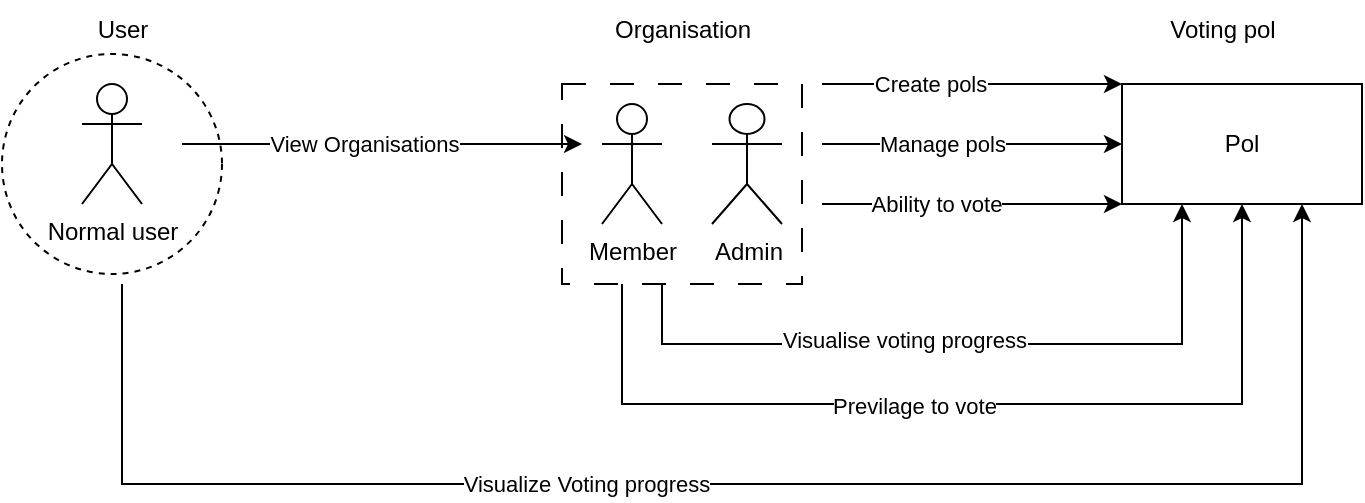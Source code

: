 <mxfile version="21.5.2" type="github">
  <diagram name="Page-1" id="u3HGcEK10pWyirEL2DL3">
    <mxGraphModel dx="1122" dy="724" grid="1" gridSize="10" guides="1" tooltips="1" connect="1" arrows="1" fold="1" page="1" pageScale="1" pageWidth="850" pageHeight="1100" math="0" shadow="0">
      <root>
        <mxCell id="0" />
        <mxCell id="1" parent="0" />
        <mxCell id="VpcK7lyo6br8hOPn_edR-1" value="User" style="text;html=1;align=center;verticalAlign=middle;resizable=0;points=[];autosize=1;strokeColor=none;fillColor=none;" vertex="1" parent="1">
          <mxGeometry x="55" y="38" width="50" height="30" as="geometry" />
        </mxCell>
        <mxCell id="VpcK7lyo6br8hOPn_edR-2" value="Organisation" style="text;html=1;align=center;verticalAlign=middle;resizable=0;points=[];autosize=1;strokeColor=none;fillColor=none;" vertex="1" parent="1">
          <mxGeometry x="315" y="38" width="90" height="30" as="geometry" />
        </mxCell>
        <mxCell id="VpcK7lyo6br8hOPn_edR-3" value="Voting pol" style="text;html=1;align=center;verticalAlign=middle;resizable=0;points=[];autosize=1;strokeColor=none;fillColor=none;" vertex="1" parent="1">
          <mxGeometry x="590" y="38" width="80" height="30" as="geometry" />
        </mxCell>
        <mxCell id="VpcK7lyo6br8hOPn_edR-4" value="Normal user" style="shape=umlActor;verticalLabelPosition=bottom;verticalAlign=top;html=1;outlineConnect=0;" vertex="1" parent="1">
          <mxGeometry x="60" y="80" width="30" height="60" as="geometry" />
        </mxCell>
        <mxCell id="VpcK7lyo6br8hOPn_edR-5" value="Member" style="shape=umlActor;verticalLabelPosition=bottom;verticalAlign=top;html=1;outlineConnect=0;" vertex="1" parent="1">
          <mxGeometry x="320" y="90" width="30" height="60" as="geometry" />
        </mxCell>
        <mxCell id="VpcK7lyo6br8hOPn_edR-7" value="Admin" style="shape=umlActor;verticalLabelPosition=bottom;verticalAlign=top;html=1;outlineConnect=0;" vertex="1" parent="1">
          <mxGeometry x="375" y="90" width="35" height="60" as="geometry" />
        </mxCell>
        <mxCell id="VpcK7lyo6br8hOPn_edR-11" value="Pol" style="rounded=0;whiteSpace=wrap;html=1;" vertex="1" parent="1">
          <mxGeometry x="580" y="80" width="120" height="60" as="geometry" />
        </mxCell>
        <mxCell id="VpcK7lyo6br8hOPn_edR-15" value="" style="endArrow=classic;html=1;rounded=0;entryX=0.5;entryY=1;entryDx=0;entryDy=0;" edge="1" parent="1" target="VpcK7lyo6br8hOPn_edR-11">
          <mxGeometry width="50" height="50" relative="1" as="geometry">
            <mxPoint x="330" y="180" as="sourcePoint" />
            <mxPoint x="480" y="310" as="targetPoint" />
            <Array as="points">
              <mxPoint x="330" y="240" />
              <mxPoint x="640" y="240" />
            </Array>
          </mxGeometry>
        </mxCell>
        <mxCell id="VpcK7lyo6br8hOPn_edR-19" value="Previlage to vote" style="edgeLabel;html=1;align=center;verticalAlign=middle;resizable=0;points=[];" vertex="1" connectable="0" parent="VpcK7lyo6br8hOPn_edR-15">
          <mxGeometry x="-0.125" y="-1" relative="1" as="geometry">
            <mxPoint as="offset" />
          </mxGeometry>
        </mxCell>
        <mxCell id="VpcK7lyo6br8hOPn_edR-16" value="" style="endArrow=classic;html=1;rounded=0;entryX=0.25;entryY=1;entryDx=0;entryDy=0;" edge="1" parent="1" target="VpcK7lyo6br8hOPn_edR-11">
          <mxGeometry width="50" height="50" relative="1" as="geometry">
            <mxPoint x="350" y="180" as="sourcePoint" />
            <mxPoint x="480" y="310" as="targetPoint" />
            <Array as="points">
              <mxPoint x="350" y="210" />
              <mxPoint x="610" y="210" />
            </Array>
          </mxGeometry>
        </mxCell>
        <mxCell id="VpcK7lyo6br8hOPn_edR-18" value="Visualise voting progress" style="edgeLabel;html=1;align=center;verticalAlign=middle;resizable=0;points=[];" vertex="1" connectable="0" parent="VpcK7lyo6br8hOPn_edR-16">
          <mxGeometry x="-0.161" y="2" relative="1" as="geometry">
            <mxPoint as="offset" />
          </mxGeometry>
        </mxCell>
        <mxCell id="VpcK7lyo6br8hOPn_edR-20" value="" style="endArrow=classic;html=1;rounded=0;entryX=0;entryY=0.5;entryDx=0;entryDy=0;" edge="1" parent="1" target="VpcK7lyo6br8hOPn_edR-11">
          <mxGeometry width="50" height="50" relative="1" as="geometry">
            <mxPoint x="430" y="110" as="sourcePoint" />
            <mxPoint x="480" y="310" as="targetPoint" />
          </mxGeometry>
        </mxCell>
        <mxCell id="VpcK7lyo6br8hOPn_edR-24" value="Manage pols" style="edgeLabel;html=1;align=center;verticalAlign=middle;resizable=0;points=[];" vertex="1" connectable="0" parent="VpcK7lyo6br8hOPn_edR-20">
          <mxGeometry x="-0.203" relative="1" as="geometry">
            <mxPoint as="offset" />
          </mxGeometry>
        </mxCell>
        <mxCell id="VpcK7lyo6br8hOPn_edR-21" value="" style="endArrow=classic;html=1;rounded=0;entryX=0;entryY=1;entryDx=0;entryDy=0;" edge="1" parent="1" target="VpcK7lyo6br8hOPn_edR-11">
          <mxGeometry width="50" height="50" relative="1" as="geometry">
            <mxPoint x="430" y="140" as="sourcePoint" />
            <mxPoint x="480" y="310" as="targetPoint" />
          </mxGeometry>
        </mxCell>
        <mxCell id="VpcK7lyo6br8hOPn_edR-25" value="Ability to vote" style="edgeLabel;html=1;align=center;verticalAlign=middle;resizable=0;points=[];" vertex="1" connectable="0" parent="VpcK7lyo6br8hOPn_edR-21">
          <mxGeometry x="-0.25" relative="1" as="geometry">
            <mxPoint as="offset" />
          </mxGeometry>
        </mxCell>
        <mxCell id="VpcK7lyo6br8hOPn_edR-22" value="" style="endArrow=classic;html=1;rounded=0;entryX=0;entryY=0;entryDx=0;entryDy=0;" edge="1" parent="1" target="VpcK7lyo6br8hOPn_edR-11">
          <mxGeometry width="50" height="50" relative="1" as="geometry">
            <mxPoint x="430" y="80" as="sourcePoint" />
            <mxPoint x="480" y="310" as="targetPoint" />
          </mxGeometry>
        </mxCell>
        <mxCell id="VpcK7lyo6br8hOPn_edR-23" value="Create pols" style="edgeLabel;html=1;align=center;verticalAlign=middle;resizable=0;points=[];" vertex="1" connectable="0" parent="VpcK7lyo6br8hOPn_edR-22">
          <mxGeometry x="-0.282" relative="1" as="geometry">
            <mxPoint as="offset" />
          </mxGeometry>
        </mxCell>
        <mxCell id="VpcK7lyo6br8hOPn_edR-26" value="" style="endArrow=classic;html=1;rounded=0;entryX=0.75;entryY=1;entryDx=0;entryDy=0;" edge="1" parent="1" target="VpcK7lyo6br8hOPn_edR-11">
          <mxGeometry width="50" height="50" relative="1" as="geometry">
            <mxPoint x="80" y="180" as="sourcePoint" />
            <mxPoint x="480" y="310" as="targetPoint" />
            <Array as="points">
              <mxPoint x="80" y="280" />
              <mxPoint x="670" y="280" />
            </Array>
          </mxGeometry>
        </mxCell>
        <mxCell id="VpcK7lyo6br8hOPn_edR-27" value="Visualize Voting progress" style="edgeLabel;html=1;align=center;verticalAlign=middle;resizable=0;points=[];" vertex="1" connectable="0" parent="VpcK7lyo6br8hOPn_edR-26">
          <mxGeometry x="-0.2" relative="1" as="geometry">
            <mxPoint as="offset" />
          </mxGeometry>
        </mxCell>
        <mxCell id="VpcK7lyo6br8hOPn_edR-28" value="" style="endArrow=classic;html=1;rounded=0;" edge="1" parent="1">
          <mxGeometry width="50" height="50" relative="1" as="geometry">
            <mxPoint x="110" y="110" as="sourcePoint" />
            <mxPoint x="310" y="110" as="targetPoint" />
          </mxGeometry>
        </mxCell>
        <mxCell id="VpcK7lyo6br8hOPn_edR-29" value="View Organisations" style="edgeLabel;html=1;align=center;verticalAlign=middle;resizable=0;points=[];" vertex="1" connectable="0" parent="VpcK7lyo6br8hOPn_edR-28">
          <mxGeometry x="-0.097" y="-1" relative="1" as="geometry">
            <mxPoint y="-1" as="offset" />
          </mxGeometry>
        </mxCell>
        <mxCell id="VpcK7lyo6br8hOPn_edR-33" value="" style="ellipse;whiteSpace=wrap;html=1;aspect=fixed;fillColor=none;strokeColor=default;dashed=1;" vertex="1" parent="1">
          <mxGeometry x="20" y="65" width="110" height="110" as="geometry" />
        </mxCell>
        <mxCell id="VpcK7lyo6br8hOPn_edR-34" value="" style="rounded=0;whiteSpace=wrap;html=1;fillColor=none;dashed=1;dashPattern=12 12;" vertex="1" parent="1">
          <mxGeometry x="300" y="80" width="120" height="100" as="geometry" />
        </mxCell>
      </root>
    </mxGraphModel>
  </diagram>
</mxfile>
